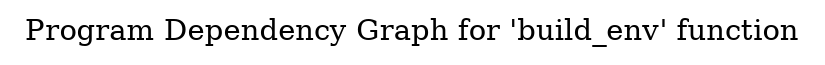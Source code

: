 digraph "Program Dependency Graph for 'build_env' function" {
	label="Program Dependency Graph for 'build_env' function";

}

